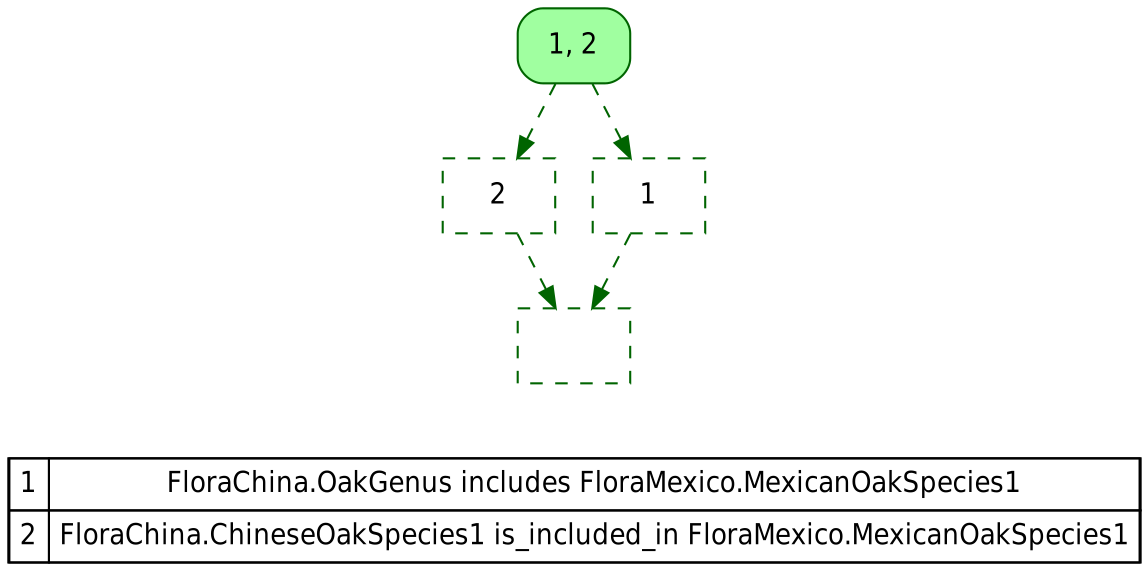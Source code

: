 digraph{
node[fontname="Helvetica-Narrow"]
rankdir=TB
0 [shape=box color="#006400" fillcolor="#A0FFA0" style="rounded,filled" label="1, 2"];
1 [shape=box color="#006400" style=dashed label="2"];
2 [shape=box color="#006400" style=dashed label="1"];
3 [shape=box color="#006400" style=dashed label=""];
0->1[color="#006400" style=dashed];
0->2[color="#006400" style=dashed];
1->3[color="#006400" style=dashed];
2->3[color="#006400" style=dashed];
node[shape=box] 
{rank=sink Legend [fillcolor= white margin=0 label=< 
 <TABLE BORDER="0" CELLBORDER="1" CELLSPACING="0" CELLPADDING="4"> 
<TR> 
 <TD>1</TD> 
 <TD>FloraChina.OakGenus includes FloraMexico.MexicanOakSpecies1</TD> 
 </TR> 
<TR> 
 <TD>2</TD> 
 <TD>FloraChina.ChineseOakSpecies1 is_included_in FloraMexico.MexicanOakSpecies1</TD> 
 </TR> 
</TABLE> 
 >] } 
}